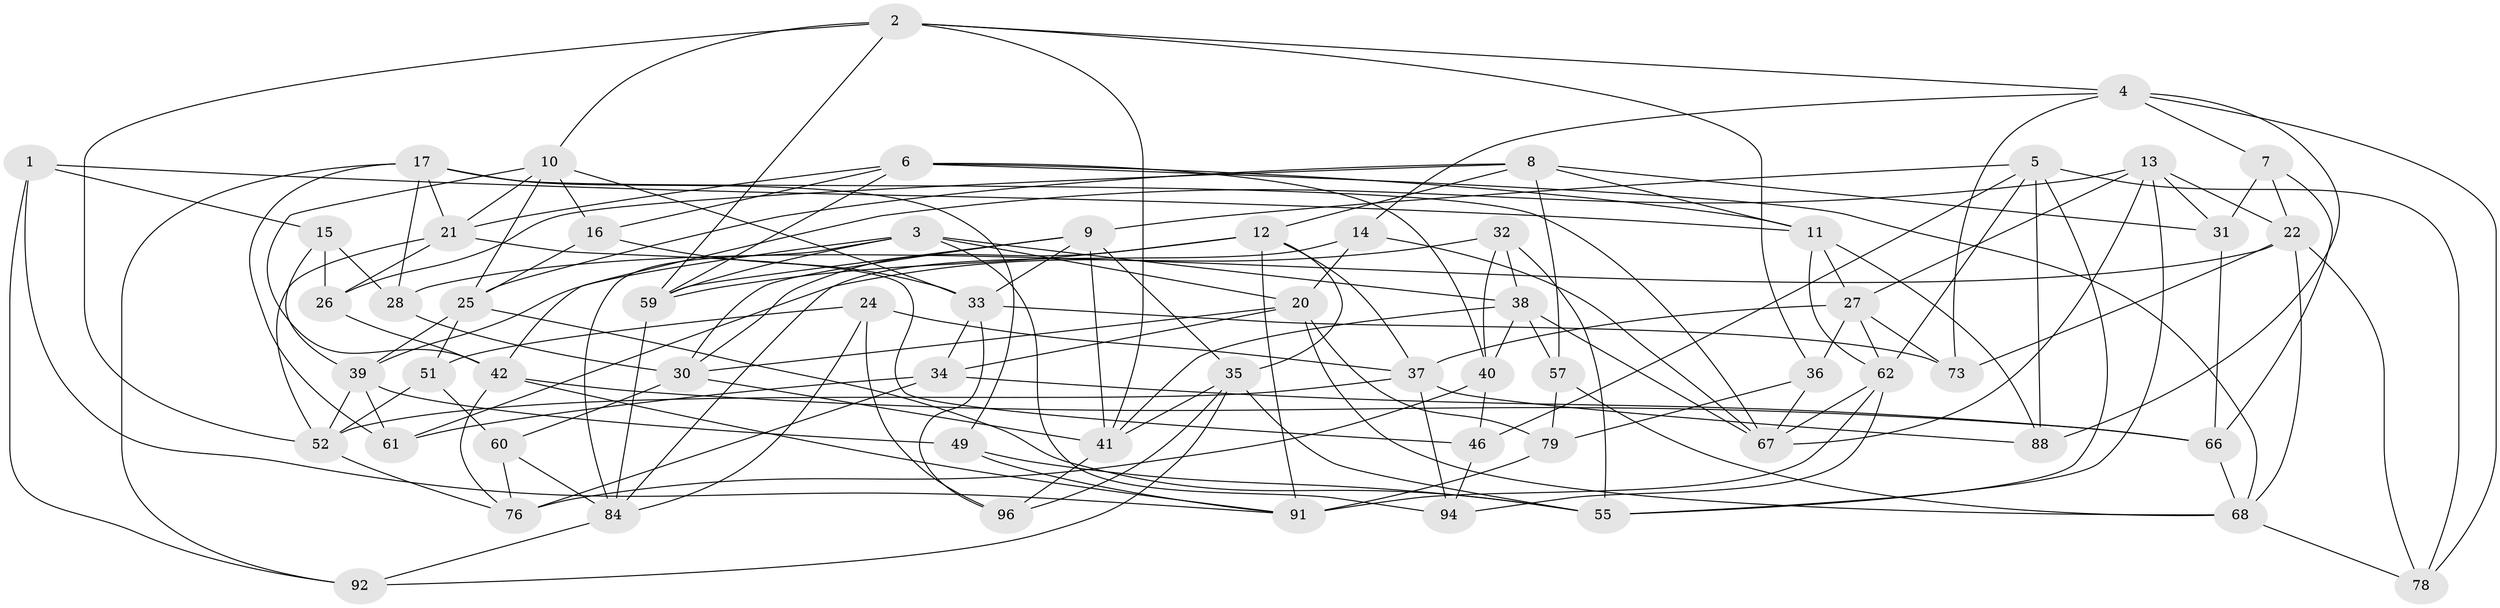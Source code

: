 // original degree distribution, {4: 1.0}
// Generated by graph-tools (version 1.1) at 2025/39/02/21/25 10:39:01]
// undirected, 61 vertices, 157 edges
graph export_dot {
graph [start="1"]
  node [color=gray90,style=filled];
  1;
  2 [super="+90"];
  3 [super="+18"];
  4 [super="+64"];
  5 [super="+58"];
  6 [super="+29"];
  7;
  8 [super="+19"];
  9 [super="+70"];
  10 [super="+44"];
  11 [super="+54"];
  12 [super="+93"];
  13 [super="+75"];
  14;
  15 [super="+53"];
  16;
  17 [super="+48"];
  20 [super="+23"];
  21 [super="+97"];
  22 [super="+87"];
  24;
  25 [super="+56"];
  26 [super="+69"];
  27 [super="+71"];
  28;
  30 [super="+47"];
  31;
  32;
  33 [super="+80"];
  34 [super="+72"];
  35 [super="+50"];
  36;
  37 [super="+95"];
  38 [super="+98"];
  39 [super="+77"];
  40 [super="+45"];
  41 [super="+63"];
  42 [super="+43"];
  46;
  49;
  51;
  52 [super="+65"];
  55 [super="+74"];
  57;
  59 [super="+89"];
  60;
  61;
  62 [super="+85"];
  66 [super="+100"];
  67 [super="+81"];
  68 [super="+83"];
  73;
  76 [super="+82"];
  78;
  79;
  84 [super="+86"];
  88;
  91 [super="+99"];
  92;
  94;
  96;
  1 -- 92;
  1 -- 91;
  1 -- 11;
  1 -- 15;
  2 -- 59;
  2 -- 36;
  2 -- 10;
  2 -- 4;
  2 -- 52;
  2 -- 41;
  3 -- 94;
  3 -- 20;
  3 -- 39;
  3 -- 59;
  3 -- 84;
  3 -- 38;
  4 -- 78;
  4 -- 7;
  4 -- 88;
  4 -- 73;
  4 -- 14;
  5 -- 78;
  5 -- 55;
  5 -- 62;
  5 -- 88;
  5 -- 9;
  5 -- 46;
  6 -- 68;
  6 -- 11;
  6 -- 59;
  6 -- 16;
  6 -- 40;
  6 -- 21;
  7 -- 31;
  7 -- 66;
  7 -- 22;
  8 -- 57;
  8 -- 26;
  8 -- 25;
  8 -- 11;
  8 -- 31;
  8 -- 12;
  9 -- 33;
  9 -- 59;
  9 -- 30;
  9 -- 35;
  9 -- 41;
  10 -- 16;
  10 -- 21;
  10 -- 25;
  10 -- 42;
  10 -- 33;
  11 -- 88;
  11 -- 27;
  11 -- 62;
  12 -- 30;
  12 -- 37;
  12 -- 35;
  12 -- 59;
  12 -- 91;
  13 -- 67;
  13 -- 42;
  13 -- 27;
  13 -- 55;
  13 -- 22;
  13 -- 31;
  14 -- 20;
  14 -- 84;
  14 -- 67;
  15 -- 28;
  15 -- 26 [weight=3];
  15 -- 39;
  16 -- 25;
  16 -- 33;
  17 -- 49;
  17 -- 67;
  17 -- 21;
  17 -- 28;
  17 -- 61;
  17 -- 92;
  20 -- 79;
  20 -- 30;
  20 -- 68;
  20 -- 34;
  21 -- 52;
  21 -- 46;
  21 -- 26;
  22 -- 78;
  22 -- 28;
  22 -- 73;
  22 -- 68;
  24 -- 96;
  24 -- 37;
  24 -- 51;
  24 -- 84;
  25 -- 39;
  25 -- 51;
  25 -- 55;
  26 -- 42;
  27 -- 62;
  27 -- 73;
  27 -- 36;
  27 -- 37;
  28 -- 30;
  30 -- 41;
  30 -- 60;
  31 -- 66;
  32 -- 61;
  32 -- 55;
  32 -- 40;
  32 -- 38;
  33 -- 73;
  33 -- 34;
  33 -- 96;
  34 -- 66 [weight=2];
  34 -- 61;
  34 -- 76;
  35 -- 55;
  35 -- 41;
  35 -- 96;
  35 -- 92;
  36 -- 67;
  36 -- 79;
  37 -- 94;
  37 -- 88;
  37 -- 52;
  38 -- 40;
  38 -- 67;
  38 -- 41;
  38 -- 57;
  39 -- 61;
  39 -- 49;
  39 -- 52;
  40 -- 46;
  40 -- 76 [weight=2];
  41 -- 96;
  42 -- 66;
  42 -- 76;
  42 -- 91;
  46 -- 94;
  49 -- 91;
  49 -- 55;
  51 -- 60;
  51 -- 52;
  52 -- 76;
  57 -- 79;
  57 -- 68;
  59 -- 84;
  60 -- 76;
  60 -- 84;
  62 -- 94;
  62 -- 67;
  62 -- 91;
  66 -- 68;
  68 -- 78;
  79 -- 91;
  84 -- 92;
}
